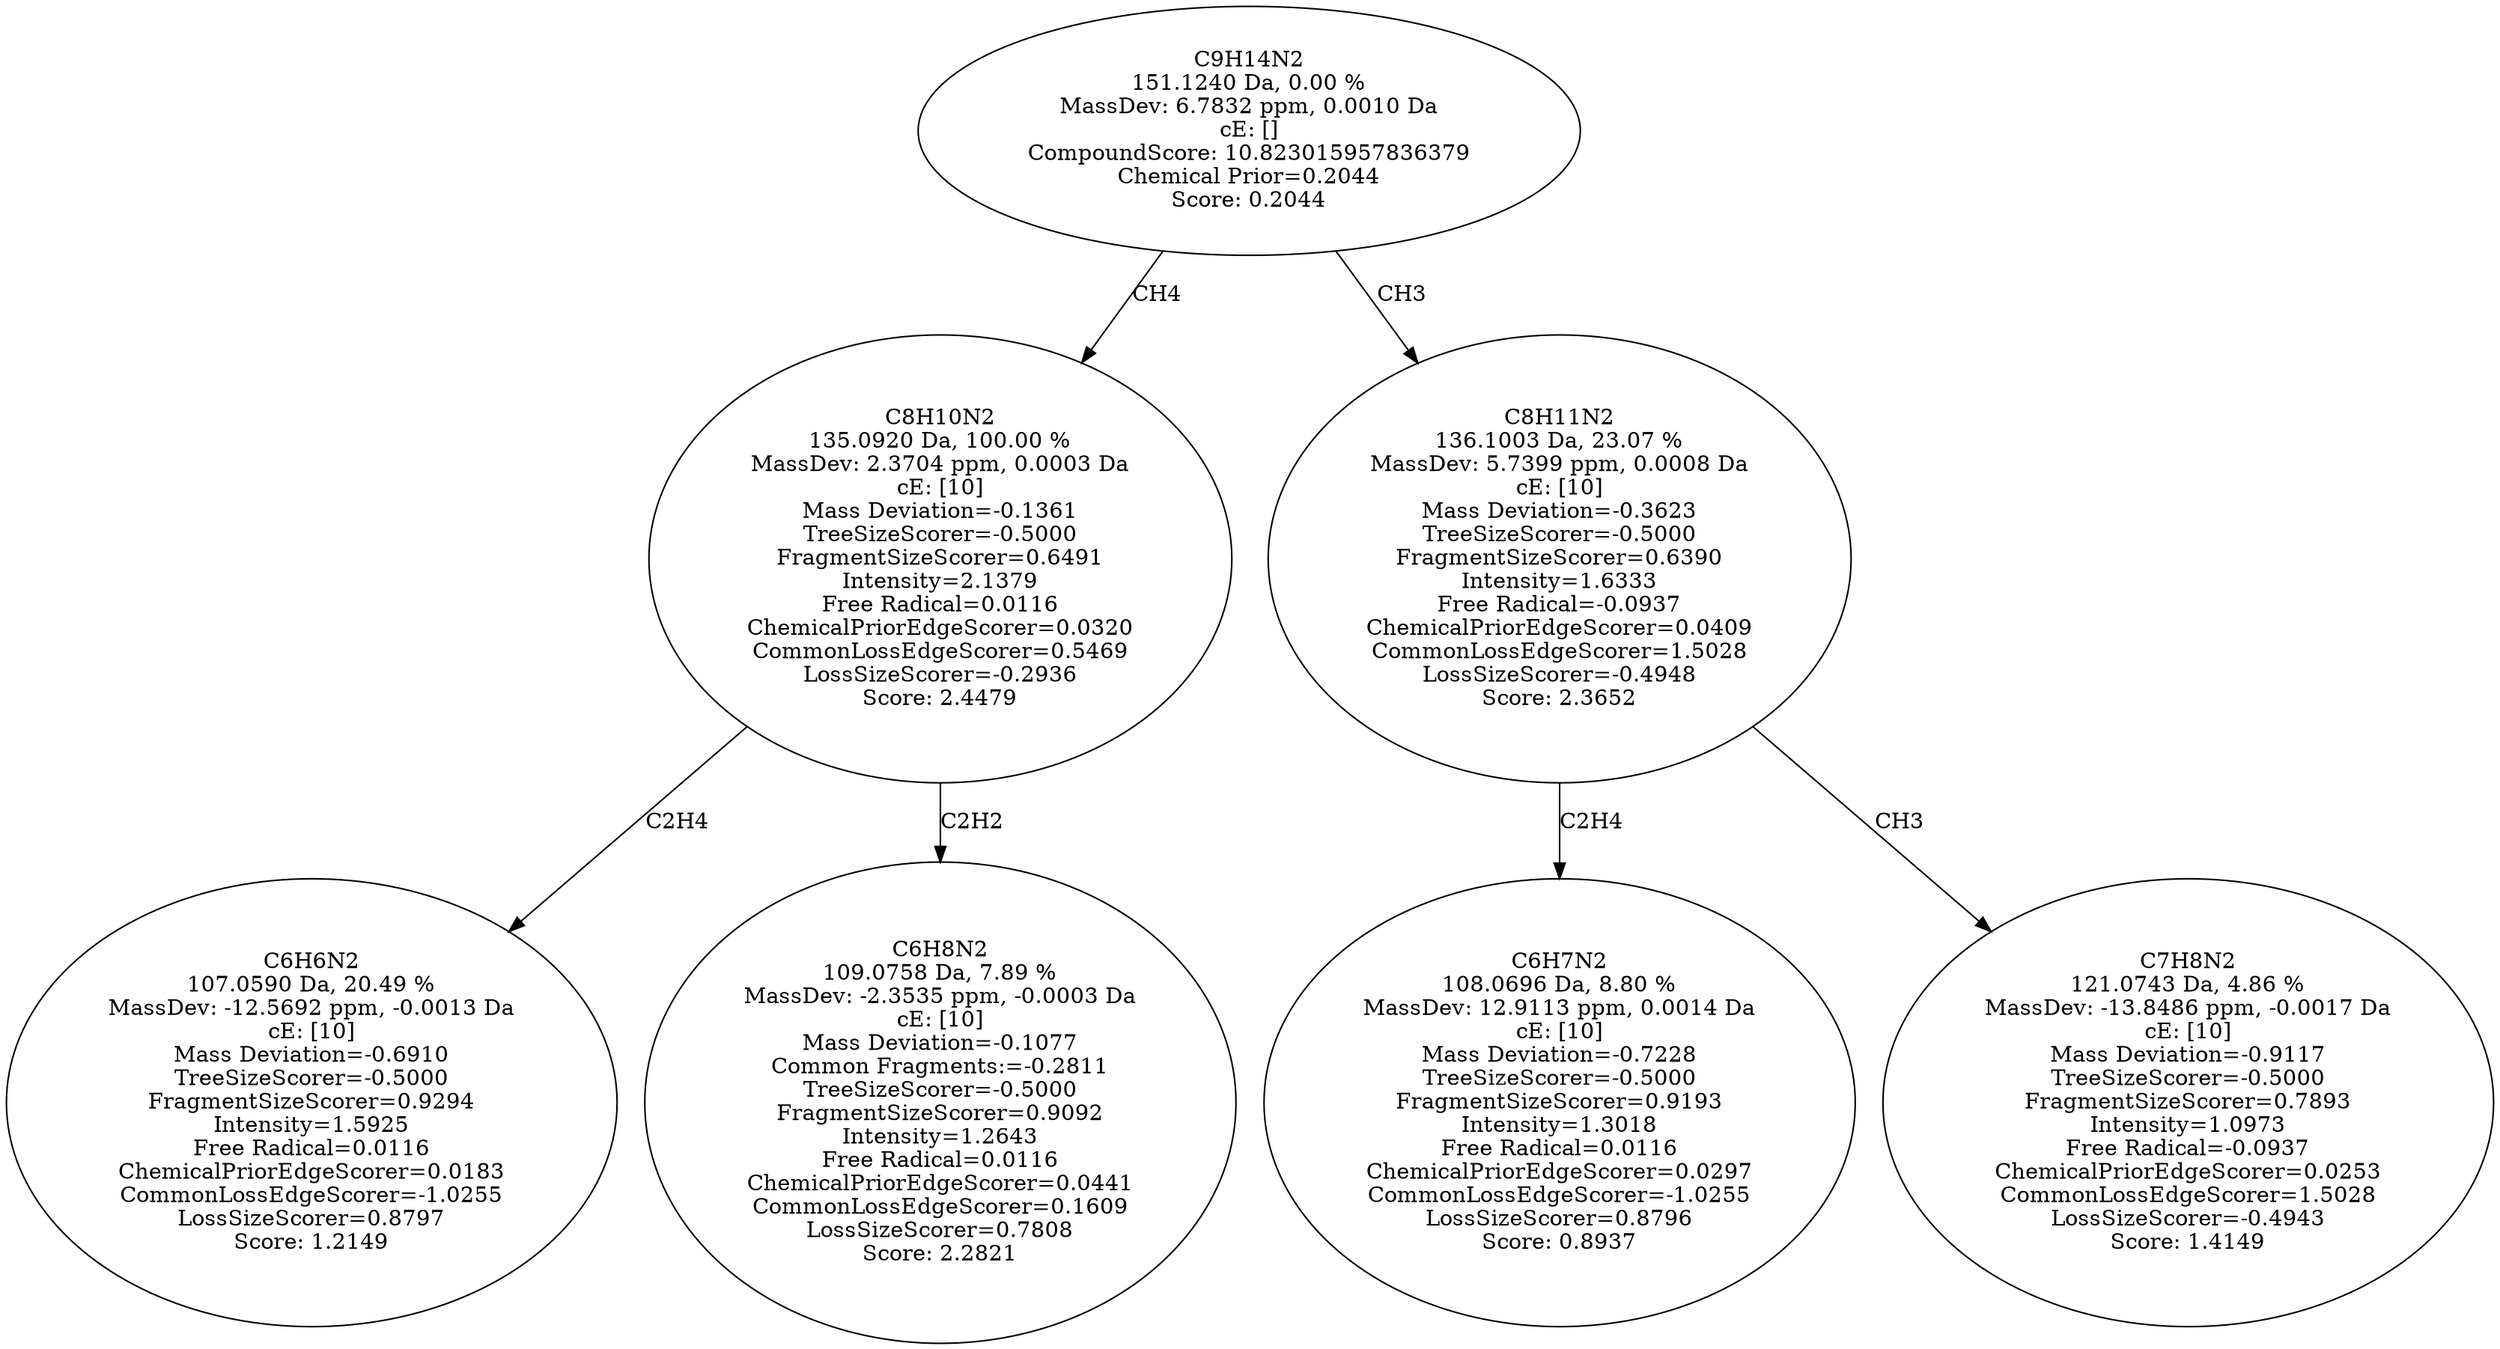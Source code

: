 strict digraph {
v1 [label="C6H6N2\n107.0590 Da, 20.49 %\nMassDev: -12.5692 ppm, -0.0013 Da\ncE: [10]\nMass Deviation=-0.6910\nTreeSizeScorer=-0.5000\nFragmentSizeScorer=0.9294\nIntensity=1.5925\nFree Radical=0.0116\nChemicalPriorEdgeScorer=0.0183\nCommonLossEdgeScorer=-1.0255\nLossSizeScorer=0.8797\nScore: 1.2149"];
v2 [label="C6H8N2\n109.0758 Da, 7.89 %\nMassDev: -2.3535 ppm, -0.0003 Da\ncE: [10]\nMass Deviation=-0.1077\nCommon Fragments:=-0.2811\nTreeSizeScorer=-0.5000\nFragmentSizeScorer=0.9092\nIntensity=1.2643\nFree Radical=0.0116\nChemicalPriorEdgeScorer=0.0441\nCommonLossEdgeScorer=0.1609\nLossSizeScorer=0.7808\nScore: 2.2821"];
v3 [label="C8H10N2\n135.0920 Da, 100.00 %\nMassDev: 2.3704 ppm, 0.0003 Da\ncE: [10]\nMass Deviation=-0.1361\nTreeSizeScorer=-0.5000\nFragmentSizeScorer=0.6491\nIntensity=2.1379\nFree Radical=0.0116\nChemicalPriorEdgeScorer=0.0320\nCommonLossEdgeScorer=0.5469\nLossSizeScorer=-0.2936\nScore: 2.4479"];
v4 [label="C6H7N2\n108.0696 Da, 8.80 %\nMassDev: 12.9113 ppm, 0.0014 Da\ncE: [10]\nMass Deviation=-0.7228\nTreeSizeScorer=-0.5000\nFragmentSizeScorer=0.9193\nIntensity=1.3018\nFree Radical=0.0116\nChemicalPriorEdgeScorer=0.0297\nCommonLossEdgeScorer=-1.0255\nLossSizeScorer=0.8796\nScore: 0.8937"];
v5 [label="C7H8N2\n121.0743 Da, 4.86 %\nMassDev: -13.8486 ppm, -0.0017 Da\ncE: [10]\nMass Deviation=-0.9117\nTreeSizeScorer=-0.5000\nFragmentSizeScorer=0.7893\nIntensity=1.0973\nFree Radical=-0.0937\nChemicalPriorEdgeScorer=0.0253\nCommonLossEdgeScorer=1.5028\nLossSizeScorer=-0.4943\nScore: 1.4149"];
v6 [label="C8H11N2\n136.1003 Da, 23.07 %\nMassDev: 5.7399 ppm, 0.0008 Da\ncE: [10]\nMass Deviation=-0.3623\nTreeSizeScorer=-0.5000\nFragmentSizeScorer=0.6390\nIntensity=1.6333\nFree Radical=-0.0937\nChemicalPriorEdgeScorer=0.0409\nCommonLossEdgeScorer=1.5028\nLossSizeScorer=-0.4948\nScore: 2.3652"];
v7 [label="C9H14N2\n151.1240 Da, 0.00 %\nMassDev: 6.7832 ppm, 0.0010 Da\ncE: []\nCompoundScore: 10.823015957836379\nChemical Prior=0.2044\nScore: 0.2044"];
v3 -> v1 [label="C2H4"];
v3 -> v2 [label="C2H2"];
v7 -> v3 [label="CH4"];
v6 -> v4 [label="C2H4"];
v6 -> v5 [label="CH3"];
v7 -> v6 [label="CH3"];
}